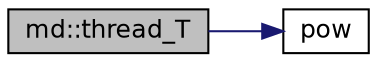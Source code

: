 digraph "md::thread_T"
{
 // INTERACTIVE_SVG=YES
 // LATEX_PDF_SIZE
  bgcolor="transparent";
  edge [fontname="Helvetica",fontsize="12",labelfontname="Helvetica",labelfontsize="12"];
  node [fontname="Helvetica",fontsize="12",shape=record];
  rankdir="LR";
  Node1 [label="md::thread_T",height=0.2,width=0.4,color="black", fillcolor="grey75", style="filled", fontcolor="black",tooltip="Measure kinetic energy for particle i."];
  Node1 -> Node2 [color="midnightblue",fontsize="12",style="solid"];
  Node2 [label="pow",height=0.2,width=0.4,color="black",URL="$autodiff_8libmd_8cc_a4fd9e414f0c7ab2098dcea6c6de318d9.html#a4fd9e414f0c7ab2098dcea6c6de318d9",tooltip=" "];
}
